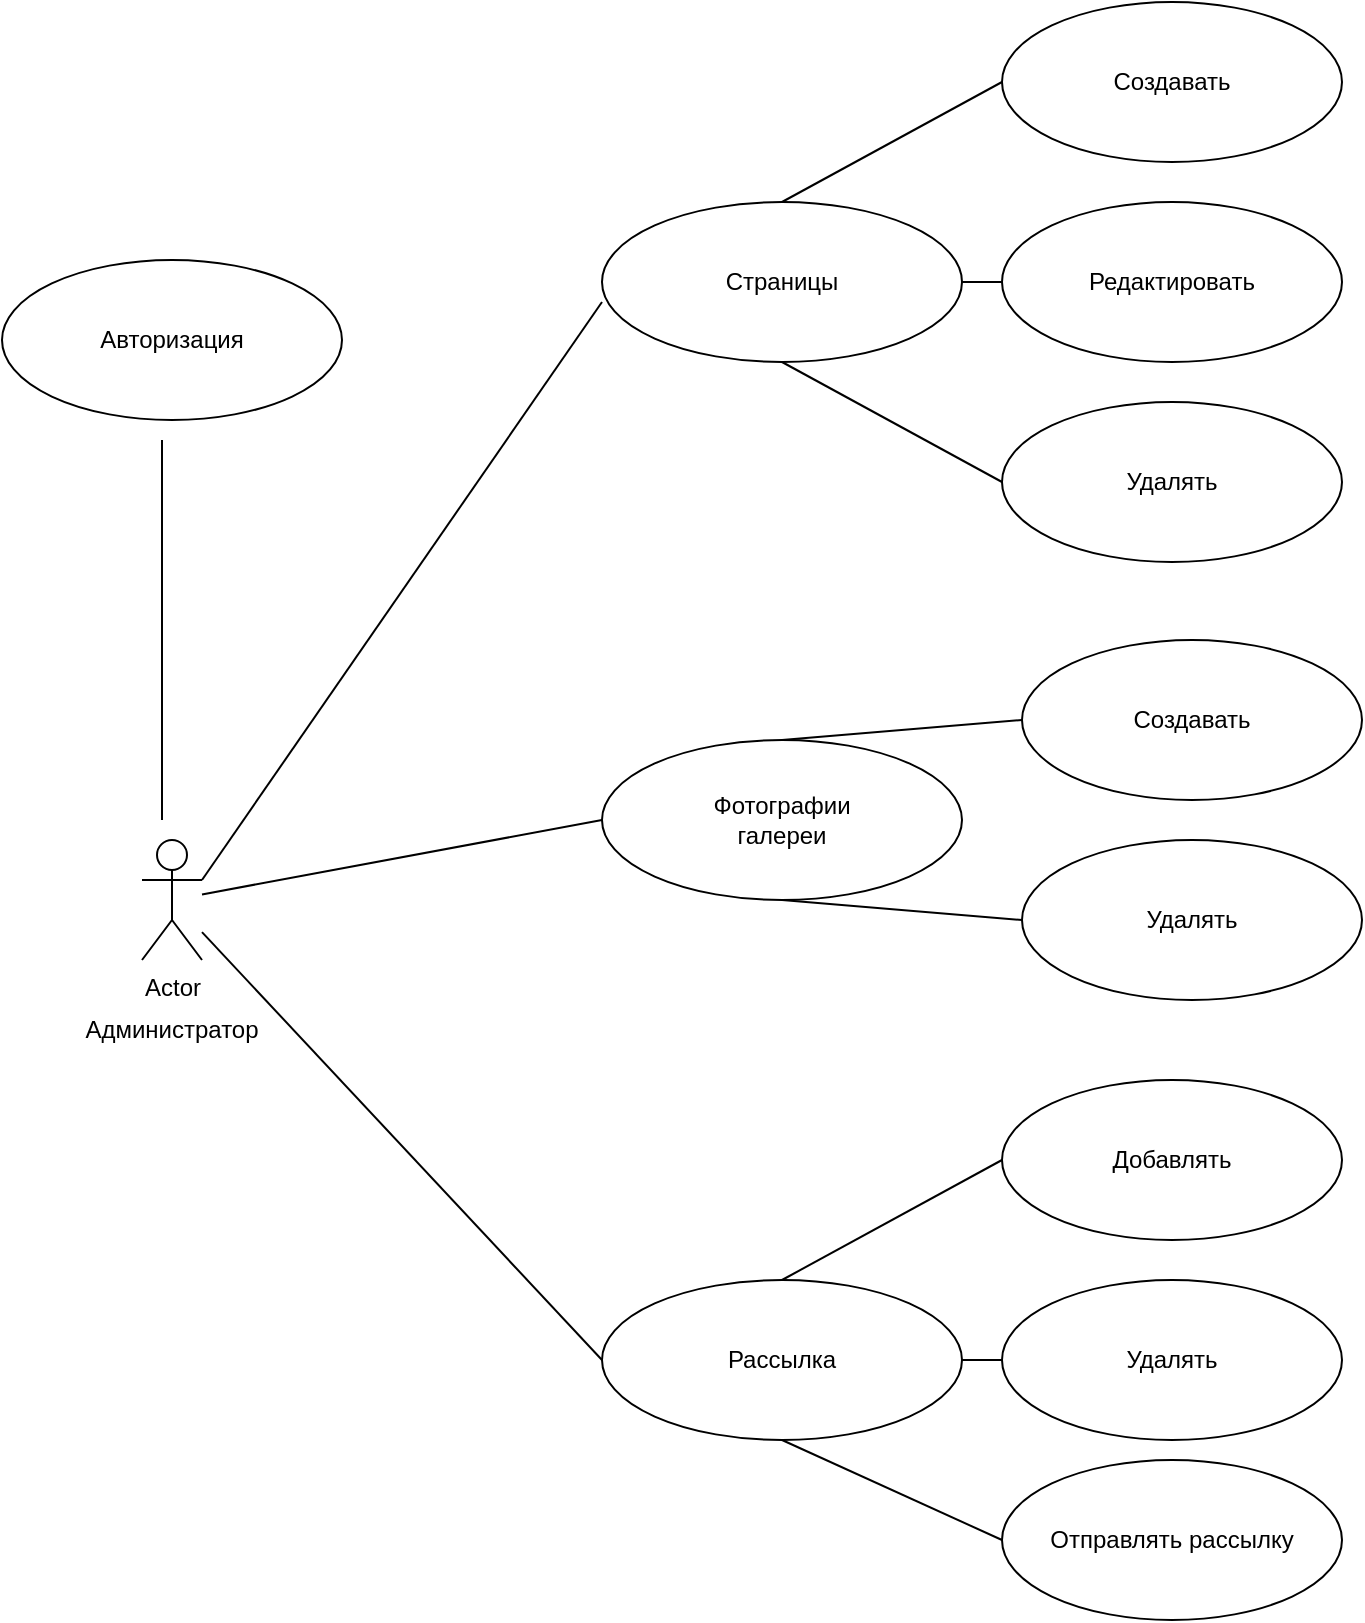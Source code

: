 <mxfile version="24.2.5" type="device">
  <diagram name="Page-1" id="gZ2owAIogtQZYCgnZvjZ">
    <mxGraphModel dx="1098" dy="988" grid="1" gridSize="10" guides="1" tooltips="1" connect="1" arrows="1" fold="1" page="1" pageScale="1" pageWidth="850" pageHeight="1100" math="0" shadow="0">
      <root>
        <mxCell id="0" />
        <mxCell id="1" parent="0" />
        <mxCell id="5E7DoI3xS24oE3ILswI5-1" value="Actor" style="shape=umlActor;verticalLabelPosition=bottom;verticalAlign=top;html=1;outlineConnect=0;" parent="1" vertex="1">
          <mxGeometry x="170" y="470" width="30" height="60" as="geometry" />
        </mxCell>
        <mxCell id="5E7DoI3xS24oE3ILswI5-2" value="Страницы" style="ellipse;whiteSpace=wrap;html=1;" parent="1" vertex="1">
          <mxGeometry x="400" y="151" width="180" height="80" as="geometry" />
        </mxCell>
        <mxCell id="5E7DoI3xS24oE3ILswI5-3" value="&lt;div&gt;Создавать&lt;/div&gt;" style="ellipse;whiteSpace=wrap;html=1;" parent="1" vertex="1">
          <mxGeometry x="600" y="51" width="170" height="80" as="geometry" />
        </mxCell>
        <mxCell id="5E7DoI3xS24oE3ILswI5-4" value="Редактировать" style="ellipse;whiteSpace=wrap;html=1;" parent="1" vertex="1">
          <mxGeometry x="600" y="151" width="170" height="80" as="geometry" />
        </mxCell>
        <mxCell id="5E7DoI3xS24oE3ILswI5-5" value="&lt;div&gt;Удалять&lt;/div&gt;" style="ellipse;whiteSpace=wrap;html=1;" parent="1" vertex="1">
          <mxGeometry x="600" y="251" width="170" height="80" as="geometry" />
        </mxCell>
        <mxCell id="5E7DoI3xS24oE3ILswI5-15" value="&lt;div&gt;Фотографии&lt;/div&gt;&lt;div&gt;галереи&lt;/div&gt;" style="ellipse;whiteSpace=wrap;html=1;" parent="1" vertex="1">
          <mxGeometry x="400" y="420" width="180" height="80" as="geometry" />
        </mxCell>
        <mxCell id="5E7DoI3xS24oE3ILswI5-16" value="&lt;div&gt;Создавать&lt;/div&gt;" style="ellipse;whiteSpace=wrap;html=1;" parent="1" vertex="1">
          <mxGeometry x="610" y="370" width="170" height="80" as="geometry" />
        </mxCell>
        <mxCell id="5E7DoI3xS24oE3ILswI5-18" value="&lt;div&gt;Удалять&lt;/div&gt;" style="ellipse;whiteSpace=wrap;html=1;" parent="1" vertex="1">
          <mxGeometry x="610" y="470" width="170" height="80" as="geometry" />
        </mxCell>
        <mxCell id="5E7DoI3xS24oE3ILswI5-21" value="&lt;div&gt;Авторизация&lt;/div&gt;" style="ellipse;whiteSpace=wrap;html=1;" parent="1" vertex="1">
          <mxGeometry x="100" y="180" width="170" height="80" as="geometry" />
        </mxCell>
        <mxCell id="5E7DoI3xS24oE3ILswI5-27" value="Администратор" style="text;html=1;align=center;verticalAlign=middle;whiteSpace=wrap;rounded=0;" parent="1" vertex="1">
          <mxGeometry x="140" y="550" width="90" height="30" as="geometry" />
        </mxCell>
        <mxCell id="5E7DoI3xS24oE3ILswI5-29" value="" style="endArrow=none;html=1;rounded=0;exitX=1;exitY=0.333;exitDx=0;exitDy=0;exitPerimeter=0;entryX=0;entryY=0.625;entryDx=0;entryDy=0;entryPerimeter=0;" parent="1" source="5E7DoI3xS24oE3ILswI5-1" target="5E7DoI3xS24oE3ILswI5-2" edge="1">
          <mxGeometry width="50" height="50" relative="1" as="geometry">
            <mxPoint x="400" y="570" as="sourcePoint" />
            <mxPoint x="450" y="520" as="targetPoint" />
          </mxGeometry>
        </mxCell>
        <mxCell id="5E7DoI3xS24oE3ILswI5-30" value="" style="endArrow=none;html=1;rounded=0;entryX=0;entryY=0.5;entryDx=0;entryDy=0;" parent="1" source="5E7DoI3xS24oE3ILswI5-1" target="5E7DoI3xS24oE3ILswI5-15" edge="1">
          <mxGeometry width="50" height="50" relative="1" as="geometry">
            <mxPoint x="400" y="570" as="sourcePoint" />
            <mxPoint x="380" y="600" as="targetPoint" />
          </mxGeometry>
        </mxCell>
        <mxCell id="5E7DoI3xS24oE3ILswI5-31" value="" style="endArrow=none;startArrow=none;html=1;rounded=0;startFill=0;endFill=0;" parent="1" edge="1">
          <mxGeometry width="50" height="50" relative="1" as="geometry">
            <mxPoint x="180" y="460" as="sourcePoint" />
            <mxPoint x="180" y="270" as="targetPoint" />
          </mxGeometry>
        </mxCell>
        <mxCell id="5E7DoI3xS24oE3ILswI5-35" value="Рассылка" style="ellipse;whiteSpace=wrap;html=1;" parent="1" vertex="1">
          <mxGeometry x="400" y="690" width="180" height="80" as="geometry" />
        </mxCell>
        <mxCell id="5E7DoI3xS24oE3ILswI5-36" value="&lt;div&gt;Добавлять&lt;/div&gt;" style="ellipse;whiteSpace=wrap;html=1;" parent="1" vertex="1">
          <mxGeometry x="600" y="590" width="170" height="80" as="geometry" />
        </mxCell>
        <mxCell id="5E7DoI3xS24oE3ILswI5-38" value="&lt;div&gt;Удалять&lt;/div&gt;" style="ellipse;whiteSpace=wrap;html=1;" parent="1" vertex="1">
          <mxGeometry x="600" y="690" width="170" height="80" as="geometry" />
        </mxCell>
        <mxCell id="5E7DoI3xS24oE3ILswI5-39" value="" style="endArrow=none;html=1;rounded=0;entryX=0;entryY=0.5;entryDx=0;entryDy=0;" parent="1" source="5E7DoI3xS24oE3ILswI5-1" target="5E7DoI3xS24oE3ILswI5-35" edge="1">
          <mxGeometry width="50" height="50" relative="1" as="geometry">
            <mxPoint x="400" y="570" as="sourcePoint" />
            <mxPoint x="390" y="860" as="targetPoint" />
          </mxGeometry>
        </mxCell>
        <mxCell id="jwgnbBkh8dnL9n2rnlHo-1" value="" style="endArrow=none;html=1;rounded=0;entryX=0;entryY=0.5;entryDx=0;entryDy=0;" parent="1" target="5E7DoI3xS24oE3ILswI5-3" edge="1">
          <mxGeometry width="50" height="50" relative="1" as="geometry">
            <mxPoint x="490" y="151" as="sourcePoint" />
            <mxPoint x="540" y="101" as="targetPoint" />
          </mxGeometry>
        </mxCell>
        <mxCell id="jwgnbBkh8dnL9n2rnlHo-2" value="" style="endArrow=none;html=1;rounded=0;entryX=0;entryY=0.5;entryDx=0;entryDy=0;exitX=0.5;exitY=1;exitDx=0;exitDy=0;" parent="1" source="5E7DoI3xS24oE3ILswI5-2" target="5E7DoI3xS24oE3ILswI5-5" edge="1">
          <mxGeometry width="50" height="50" relative="1" as="geometry">
            <mxPoint x="470" y="311" as="sourcePoint" />
            <mxPoint x="580" y="251" as="targetPoint" />
          </mxGeometry>
        </mxCell>
        <mxCell id="jwgnbBkh8dnL9n2rnlHo-3" value="" style="endArrow=none;html=1;rounded=0;exitX=1;exitY=0.5;exitDx=0;exitDy=0;" parent="1" source="5E7DoI3xS24oE3ILswI5-2" target="5E7DoI3xS24oE3ILswI5-4" edge="1">
          <mxGeometry width="50" height="50" relative="1" as="geometry">
            <mxPoint x="500" y="241" as="sourcePoint" />
            <mxPoint x="610" y="301" as="targetPoint" />
          </mxGeometry>
        </mxCell>
        <mxCell id="jwgnbBkh8dnL9n2rnlHo-4" value="" style="endArrow=none;html=1;rounded=0;entryX=0;entryY=0.5;entryDx=0;entryDy=0;" parent="1" edge="1" target="5E7DoI3xS24oE3ILswI5-16">
          <mxGeometry width="50" height="50" relative="1" as="geometry">
            <mxPoint x="490" y="420" as="sourcePoint" />
            <mxPoint x="600" y="360" as="targetPoint" />
          </mxGeometry>
        </mxCell>
        <mxCell id="jwgnbBkh8dnL9n2rnlHo-5" value="" style="endArrow=none;html=1;rounded=0;entryX=0;entryY=0.5;entryDx=0;entryDy=0;exitX=0.5;exitY=1;exitDx=0;exitDy=0;" parent="1" edge="1" target="5E7DoI3xS24oE3ILswI5-18">
          <mxGeometry width="50" height="50" relative="1" as="geometry">
            <mxPoint x="490" y="500" as="sourcePoint" />
            <mxPoint x="600" y="560" as="targetPoint" />
          </mxGeometry>
        </mxCell>
        <mxCell id="jwgnbBkh8dnL9n2rnlHo-7" value="" style="endArrow=none;html=1;rounded=0;entryX=0;entryY=0.5;entryDx=0;entryDy=0;" parent="1" edge="1">
          <mxGeometry width="50" height="50" relative="1" as="geometry">
            <mxPoint x="490" y="690" as="sourcePoint" />
            <mxPoint x="600" y="630" as="targetPoint" />
          </mxGeometry>
        </mxCell>
        <mxCell id="jwgnbBkh8dnL9n2rnlHo-8" value="" style="endArrow=none;html=1;rounded=0;entryX=0;entryY=0.5;entryDx=0;entryDy=0;exitX=1;exitY=0.5;exitDx=0;exitDy=0;" parent="1" edge="1" target="5E7DoI3xS24oE3ILswI5-38" source="5E7DoI3xS24oE3ILswI5-35">
          <mxGeometry width="50" height="50" relative="1" as="geometry">
            <mxPoint x="490" y="770" as="sourcePoint" />
            <mxPoint x="600" y="830" as="targetPoint" />
          </mxGeometry>
        </mxCell>
        <mxCell id="tfxTFFcdAavxkLghmrbS-1" value="&lt;div&gt;Отправлять рассылку&lt;/div&gt;" style="ellipse;whiteSpace=wrap;html=1;" vertex="1" parent="1">
          <mxGeometry x="600" y="780" width="170" height="80" as="geometry" />
        </mxCell>
        <mxCell id="tfxTFFcdAavxkLghmrbS-2" value="" style="endArrow=none;html=1;rounded=0;entryX=0;entryY=0.5;entryDx=0;entryDy=0;exitX=0.5;exitY=1;exitDx=0;exitDy=0;" edge="1" parent="1" source="5E7DoI3xS24oE3ILswI5-35">
          <mxGeometry width="50" height="50" relative="1" as="geometry">
            <mxPoint x="490" y="880" as="sourcePoint" />
            <mxPoint x="600" y="820" as="targetPoint" />
          </mxGeometry>
        </mxCell>
      </root>
    </mxGraphModel>
  </diagram>
</mxfile>
